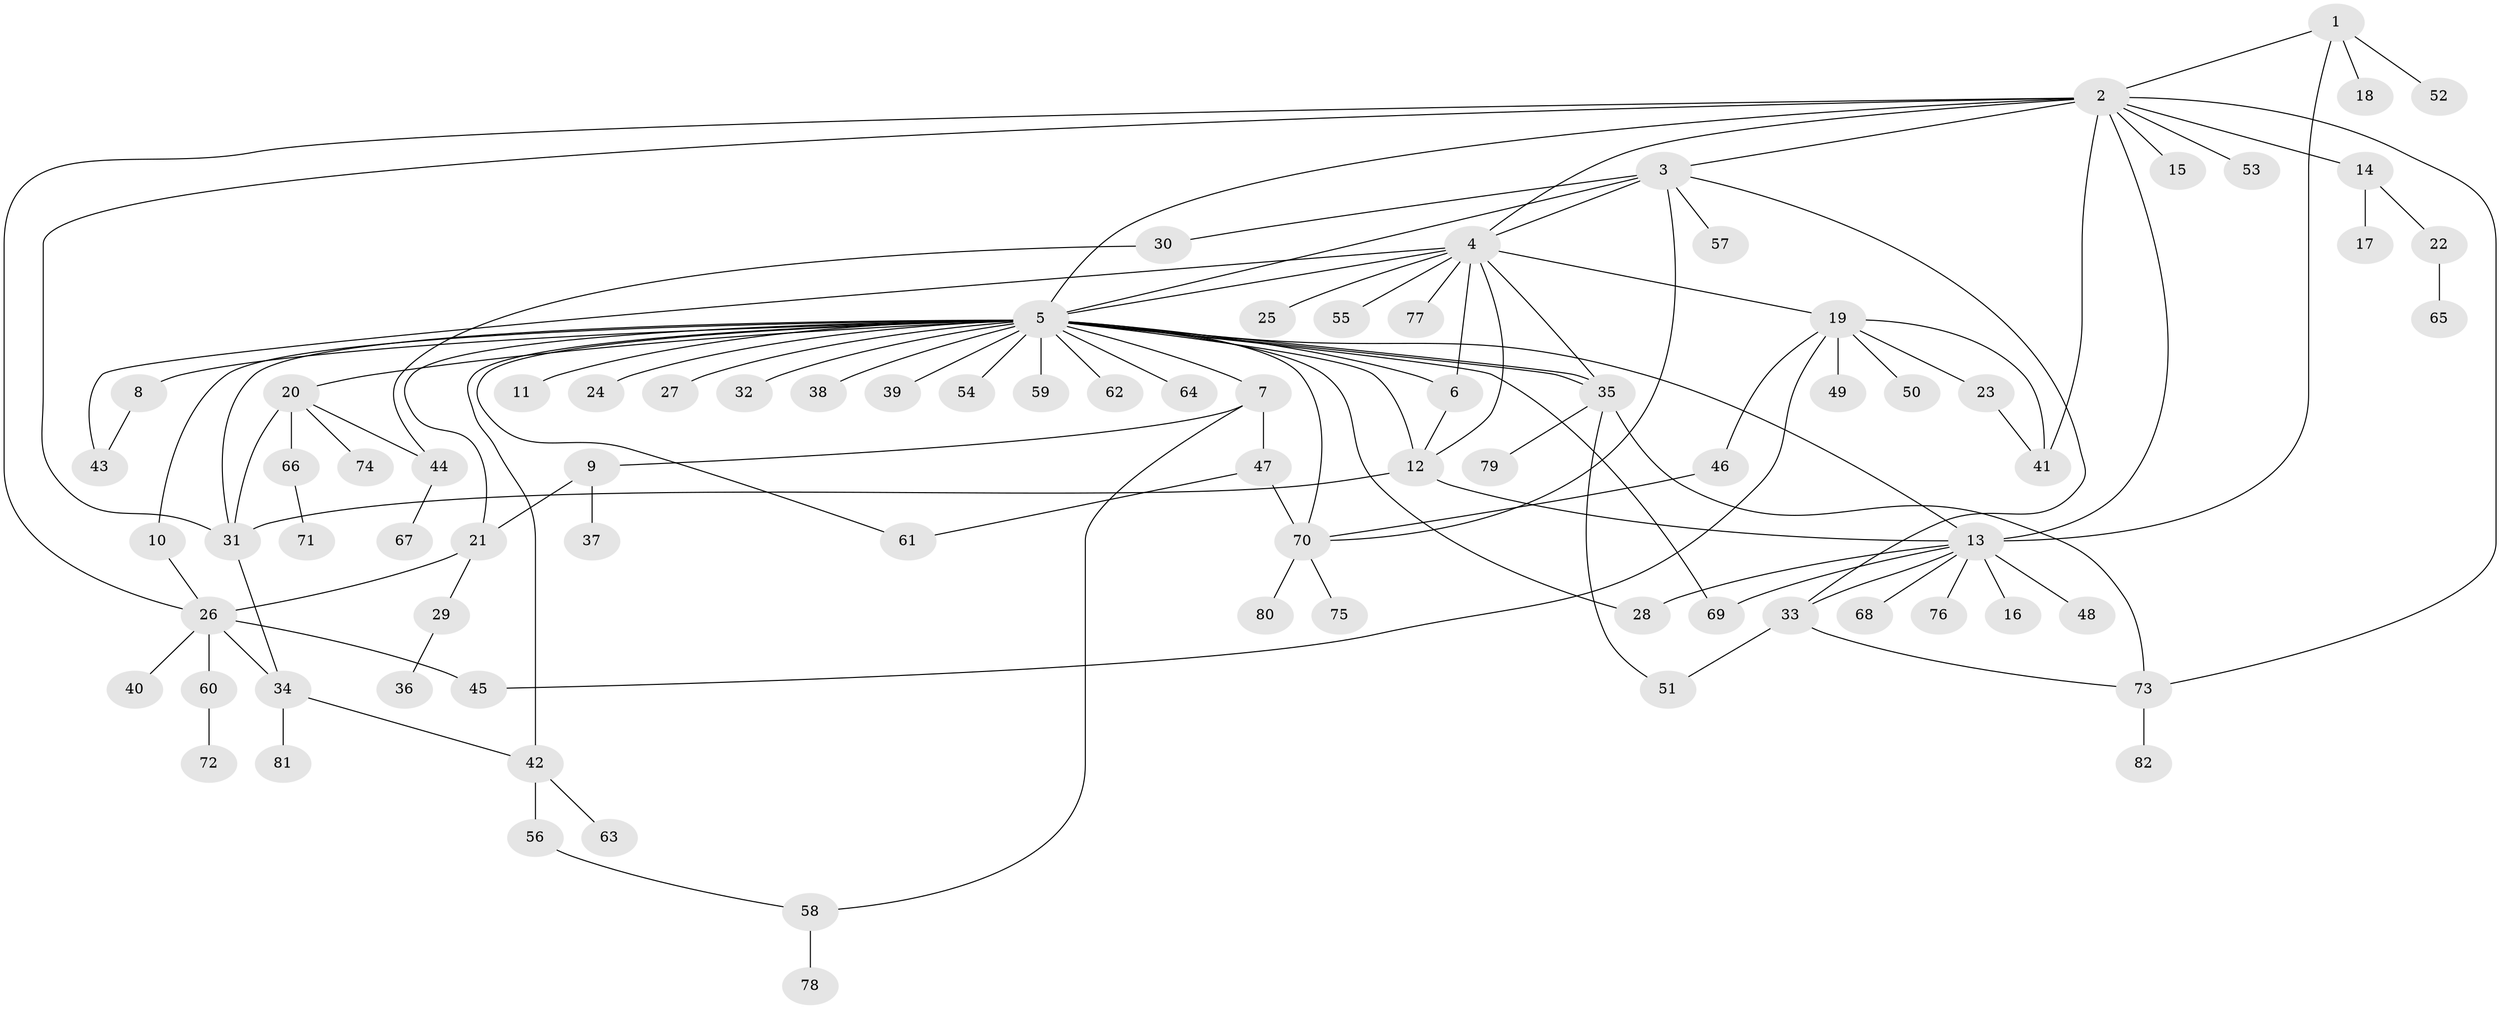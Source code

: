 // coarse degree distribution, {3: 0.06779661016949153, 11: 0.01694915254237288, 9: 0.01694915254237288, 12: 0.01694915254237288, 27: 0.01694915254237288, 2: 0.2033898305084746, 5: 0.05084745762711865, 1: 0.4915254237288136, 10: 0.01694915254237288, 6: 0.03389830508474576, 4: 0.05084745762711865, 7: 0.01694915254237288}
// Generated by graph-tools (version 1.1) at 2025/52/02/27/25 19:52:00]
// undirected, 82 vertices, 116 edges
graph export_dot {
graph [start="1"]
  node [color=gray90,style=filled];
  1;
  2;
  3;
  4;
  5;
  6;
  7;
  8;
  9;
  10;
  11;
  12;
  13;
  14;
  15;
  16;
  17;
  18;
  19;
  20;
  21;
  22;
  23;
  24;
  25;
  26;
  27;
  28;
  29;
  30;
  31;
  32;
  33;
  34;
  35;
  36;
  37;
  38;
  39;
  40;
  41;
  42;
  43;
  44;
  45;
  46;
  47;
  48;
  49;
  50;
  51;
  52;
  53;
  54;
  55;
  56;
  57;
  58;
  59;
  60;
  61;
  62;
  63;
  64;
  65;
  66;
  67;
  68;
  69;
  70;
  71;
  72;
  73;
  74;
  75;
  76;
  77;
  78;
  79;
  80;
  81;
  82;
  1 -- 2;
  1 -- 13;
  1 -- 18;
  1 -- 52;
  2 -- 3;
  2 -- 4;
  2 -- 5;
  2 -- 13;
  2 -- 14;
  2 -- 15;
  2 -- 26;
  2 -- 31;
  2 -- 41;
  2 -- 53;
  2 -- 73;
  3 -- 4;
  3 -- 5;
  3 -- 30;
  3 -- 33;
  3 -- 57;
  3 -- 70;
  4 -- 5;
  4 -- 6;
  4 -- 12;
  4 -- 19;
  4 -- 25;
  4 -- 35;
  4 -- 43;
  4 -- 55;
  4 -- 77;
  5 -- 6;
  5 -- 7;
  5 -- 8;
  5 -- 10;
  5 -- 11;
  5 -- 12;
  5 -- 13;
  5 -- 20;
  5 -- 21;
  5 -- 24;
  5 -- 27;
  5 -- 28;
  5 -- 31;
  5 -- 32;
  5 -- 35;
  5 -- 35;
  5 -- 38;
  5 -- 39;
  5 -- 42;
  5 -- 54;
  5 -- 59;
  5 -- 61;
  5 -- 62;
  5 -- 64;
  5 -- 69;
  5 -- 70;
  6 -- 12;
  7 -- 9;
  7 -- 47;
  7 -- 58;
  8 -- 43;
  9 -- 21;
  9 -- 37;
  10 -- 26;
  12 -- 13;
  12 -- 31;
  13 -- 16;
  13 -- 28;
  13 -- 33;
  13 -- 48;
  13 -- 68;
  13 -- 69;
  13 -- 76;
  14 -- 17;
  14 -- 22;
  19 -- 23;
  19 -- 41;
  19 -- 45;
  19 -- 46;
  19 -- 49;
  19 -- 50;
  20 -- 31;
  20 -- 44;
  20 -- 66;
  20 -- 74;
  21 -- 26;
  21 -- 29;
  22 -- 65;
  23 -- 41;
  26 -- 34;
  26 -- 40;
  26 -- 45;
  26 -- 60;
  29 -- 36;
  30 -- 44;
  31 -- 34;
  33 -- 51;
  33 -- 73;
  34 -- 42;
  34 -- 81;
  35 -- 51;
  35 -- 73;
  35 -- 79;
  42 -- 56;
  42 -- 63;
  44 -- 67;
  46 -- 70;
  47 -- 61;
  47 -- 70;
  56 -- 58;
  58 -- 78;
  60 -- 72;
  66 -- 71;
  70 -- 75;
  70 -- 80;
  73 -- 82;
}

